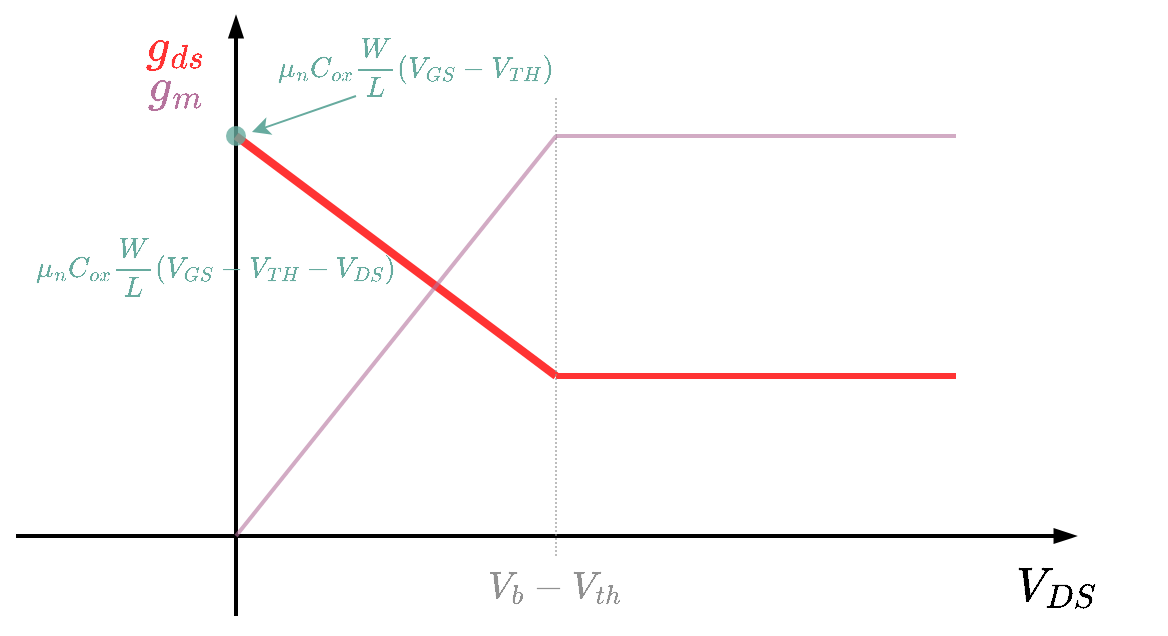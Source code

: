 <mxfile version="24.7.5">
  <diagram name="Page-1" id="OZObgQdiBJWiJlyjYh1z">
    <mxGraphModel dx="1155" dy="687" grid="1" gridSize="10" guides="1" tooltips="1" connect="1" arrows="1" fold="1" page="1" pageScale="1" pageWidth="850" pageHeight="1100" math="1" shadow="0">
      <root>
        <mxCell id="0" />
        <mxCell id="1" parent="0" />
        <mxCell id="PxjpgSOqlnWbZLk2yLKU-1" value="" style="endArrow=blockThin;html=1;rounded=0;endFill=1;strokeWidth=2;" edge="1" parent="1">
          <mxGeometry width="50" height="50" relative="1" as="geometry">
            <mxPoint x="130" y="360" as="sourcePoint" />
            <mxPoint x="660" y="360" as="targetPoint" />
          </mxGeometry>
        </mxCell>
        <mxCell id="PxjpgSOqlnWbZLk2yLKU-2" value="" style="endArrow=blockThin;html=1;rounded=0;endFill=1;strokeWidth=2;" edge="1" parent="1">
          <mxGeometry width="50" height="50" relative="1" as="geometry">
            <mxPoint x="240" y="400" as="sourcePoint" />
            <mxPoint x="240" y="100" as="targetPoint" />
          </mxGeometry>
        </mxCell>
        <mxCell id="PxjpgSOqlnWbZLk2yLKU-3" value="" style="endArrow=none;html=1;rounded=0;fillColor=#e51400;strokeColor=#FF3333;strokeWidth=3;" edge="1" parent="1">
          <mxGeometry width="50" height="50" relative="1" as="geometry">
            <mxPoint x="400" y="280" as="sourcePoint" />
            <mxPoint x="600" y="280" as="targetPoint" />
          </mxGeometry>
        </mxCell>
        <mxCell id="PxjpgSOqlnWbZLk2yLKU-4" value="" style="endArrow=none;html=1;rounded=0;fillColor=#e51400;strokeColor=#FF3333;strokeWidth=4;" edge="1" parent="1" source="PxjpgSOqlnWbZLk2yLKU-14">
          <mxGeometry width="50" height="50" relative="1" as="geometry">
            <mxPoint x="240" y="160" as="sourcePoint" />
            <mxPoint x="400" y="280" as="targetPoint" />
          </mxGeometry>
        </mxCell>
        <mxCell id="PxjpgSOqlnWbZLk2yLKU-6" value="" style="endArrow=none;html=1;rounded=0;dashed=1;dashPattern=1 1;strokeColor=#919191;opacity=60;" edge="1" parent="1">
          <mxGeometry width="50" height="50" relative="1" as="geometry">
            <mxPoint x="400" y="370" as="sourcePoint" />
            <mxPoint x="400" y="140" as="targetPoint" />
          </mxGeometry>
        </mxCell>
        <mxCell id="PxjpgSOqlnWbZLk2yLKU-7" value="&lt;font style=&quot;font-size: 20px;&quot;&gt;$$V_{DS}$$&lt;/font&gt;" style="text;html=1;align=center;verticalAlign=middle;whiteSpace=wrap;rounded=0;" vertex="1" parent="1">
          <mxGeometry x="620" y="370" width="60" height="30" as="geometry" />
        </mxCell>
        <mxCell id="PxjpgSOqlnWbZLk2yLKU-8" value="&lt;font color=&quot;#ff3333&quot; style=&quot;font-size: 20px;&quot;&gt;$$g_{ds}$$&lt;/font&gt;" style="text;html=1;align=center;verticalAlign=middle;whiteSpace=wrap;rounded=0;" vertex="1" parent="1">
          <mxGeometry x="180" y="100" width="60" height="30" as="geometry" />
        </mxCell>
        <mxCell id="PxjpgSOqlnWbZLk2yLKU-9" value="&lt;font color=&quot;#67ab9f&quot; style=&quot;font-size: 12px;&quot;&gt;$$ \mu_nC_{ox}\frac{W}{L}(V_{GS}-V_{TH}-V_{DS})$$&lt;/font&gt;" style="text;html=1;align=center;verticalAlign=middle;whiteSpace=wrap;rounded=0;" vertex="1" parent="1">
          <mxGeometry x="200" y="210" width="60" height="30" as="geometry" />
        </mxCell>
        <mxCell id="PxjpgSOqlnWbZLk2yLKU-12" value="&lt;font color=&quot;#67ab9f&quot; style=&quot;font-size: 12px;&quot;&gt;$$ \mu_nC_{ox}\frac{W}{L}(V_{GS}-V_{TH})$$&lt;/font&gt;" style="text;html=1;align=center;verticalAlign=middle;whiteSpace=wrap;rounded=0;" vertex="1" parent="1">
          <mxGeometry x="300" y="110" width="60" height="30" as="geometry" />
        </mxCell>
        <mxCell id="PxjpgSOqlnWbZLk2yLKU-15" value="" style="endArrow=none;html=1;rounded=0;fillColor=#e51400;strokeColor=#FF3333;strokeWidth=4;" edge="1" parent="1" target="PxjpgSOqlnWbZLk2yLKU-14">
          <mxGeometry width="50" height="50" relative="1" as="geometry">
            <mxPoint x="240" y="160" as="sourcePoint" />
            <mxPoint x="400" y="280" as="targetPoint" />
          </mxGeometry>
        </mxCell>
        <mxCell id="PxjpgSOqlnWbZLk2yLKU-14" value="" style="shape=waypoint;sketch=0;fillStyle=solid;size=6;pointerEvents=1;points=[];fillColor=none;resizable=0;rotatable=0;perimeter=centerPerimeter;snapToPoint=1;strokeWidth=3;strokeColor=#67AB9F;opacity=80;" vertex="1" parent="1">
          <mxGeometry x="230" y="150" width="20" height="20" as="geometry" />
        </mxCell>
        <mxCell id="PxjpgSOqlnWbZLk2yLKU-16" value="" style="endArrow=classic;html=1;rounded=0;strokeColor=#67AB9F;entryX=1;entryY=0;entryDx=0;entryDy=0;entryPerimeter=0;" edge="1" parent="1">
          <mxGeometry width="50" height="50" relative="1" as="geometry">
            <mxPoint x="300" y="140" as="sourcePoint" />
            <mxPoint x="248" y="158" as="targetPoint" />
          </mxGeometry>
        </mxCell>
        <mxCell id="PxjpgSOqlnWbZLk2yLKU-17" value="" style="endArrow=none;html=1;rounded=0;fillColor=#e51400;strokeColor=#B5739D;strokeWidth=2;opacity=60;" edge="1" parent="1">
          <mxGeometry width="50" height="50" relative="1" as="geometry">
            <mxPoint x="240" y="360" as="sourcePoint" />
            <mxPoint x="400" y="160" as="targetPoint" />
          </mxGeometry>
        </mxCell>
        <mxCell id="PxjpgSOqlnWbZLk2yLKU-18" value="" style="endArrow=none;html=1;rounded=0;fillColor=#e51400;strokeColor=#B5739D;strokeWidth=2;opacity=60;" edge="1" parent="1">
          <mxGeometry width="50" height="50" relative="1" as="geometry">
            <mxPoint x="600" y="160" as="sourcePoint" />
            <mxPoint x="400" y="160" as="targetPoint" />
          </mxGeometry>
        </mxCell>
        <mxCell id="PxjpgSOqlnWbZLk2yLKU-19" value="&lt;font color=&quot;#b5739d&quot; style=&quot;font-size: 20px;&quot;&gt;$$g_{m}$$&lt;/font&gt;" style="text;html=1;align=center;verticalAlign=middle;whiteSpace=wrap;rounded=0;" vertex="1" parent="1">
          <mxGeometry x="180" y="120" width="60" height="30" as="geometry" />
        </mxCell>
        <mxCell id="PxjpgSOqlnWbZLk2yLKU-21" value="&lt;font color=&quot;#919191&quot; style=&quot;font-size: 16px;&quot;&gt;$$V_b-V_{th}$$&lt;/font&gt;" style="text;html=1;align=center;verticalAlign=middle;whiteSpace=wrap;rounded=0;" vertex="1" parent="1">
          <mxGeometry x="370" y="370" width="60" height="30" as="geometry" />
        </mxCell>
      </root>
    </mxGraphModel>
  </diagram>
</mxfile>
